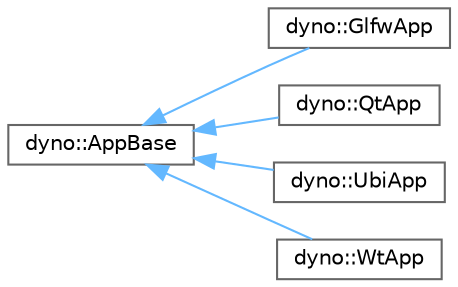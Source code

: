 digraph "Graphical Class Hierarchy"
{
 // LATEX_PDF_SIZE
  bgcolor="transparent";
  edge [fontname=Helvetica,fontsize=10,labelfontname=Helvetica,labelfontsize=10];
  node [fontname=Helvetica,fontsize=10,shape=box,height=0.2,width=0.4];
  rankdir="LR";
  Node0 [id="Node000000",label="dyno::AppBase",height=0.2,width=0.4,color="grey40", fillcolor="white", style="filled",URL="$classdyno_1_1_app_base.html",tooltip=" "];
  Node0 -> Node1 [id="edge7_Node000000_Node000001",dir="back",color="steelblue1",style="solid",tooltip=" "];
  Node1 [id="Node000001",label="dyno::GlfwApp",height=0.2,width=0.4,color="grey40", fillcolor="white", style="filled",URL="$classdyno_1_1_glfw_app.html",tooltip=" "];
  Node0 -> Node2 [id="edge8_Node000000_Node000002",dir="back",color="steelblue1",style="solid",tooltip=" "];
  Node2 [id="Node000002",label="dyno::QtApp",height=0.2,width=0.4,color="grey40", fillcolor="white", style="filled",URL="$classdyno_1_1_qt_app.html",tooltip=" "];
  Node0 -> Node3 [id="edge9_Node000000_Node000003",dir="back",color="steelblue1",style="solid",tooltip=" "];
  Node3 [id="Node000003",label="dyno::UbiApp",height=0.2,width=0.4,color="grey40", fillcolor="white", style="filled",URL="$classdyno_1_1_ubi_app.html",tooltip="This class provides a unified representation for all three GUIs, including the GlfwGUI,..."];
  Node0 -> Node4 [id="edge10_Node000000_Node000004",dir="back",color="steelblue1",style="solid",tooltip=" "];
  Node4 [id="Node000004",label="dyno::WtApp",height=0.2,width=0.4,color="grey40", fillcolor="white", style="filled",URL="$classdyno_1_1_wt_app.html",tooltip=" "];
}
